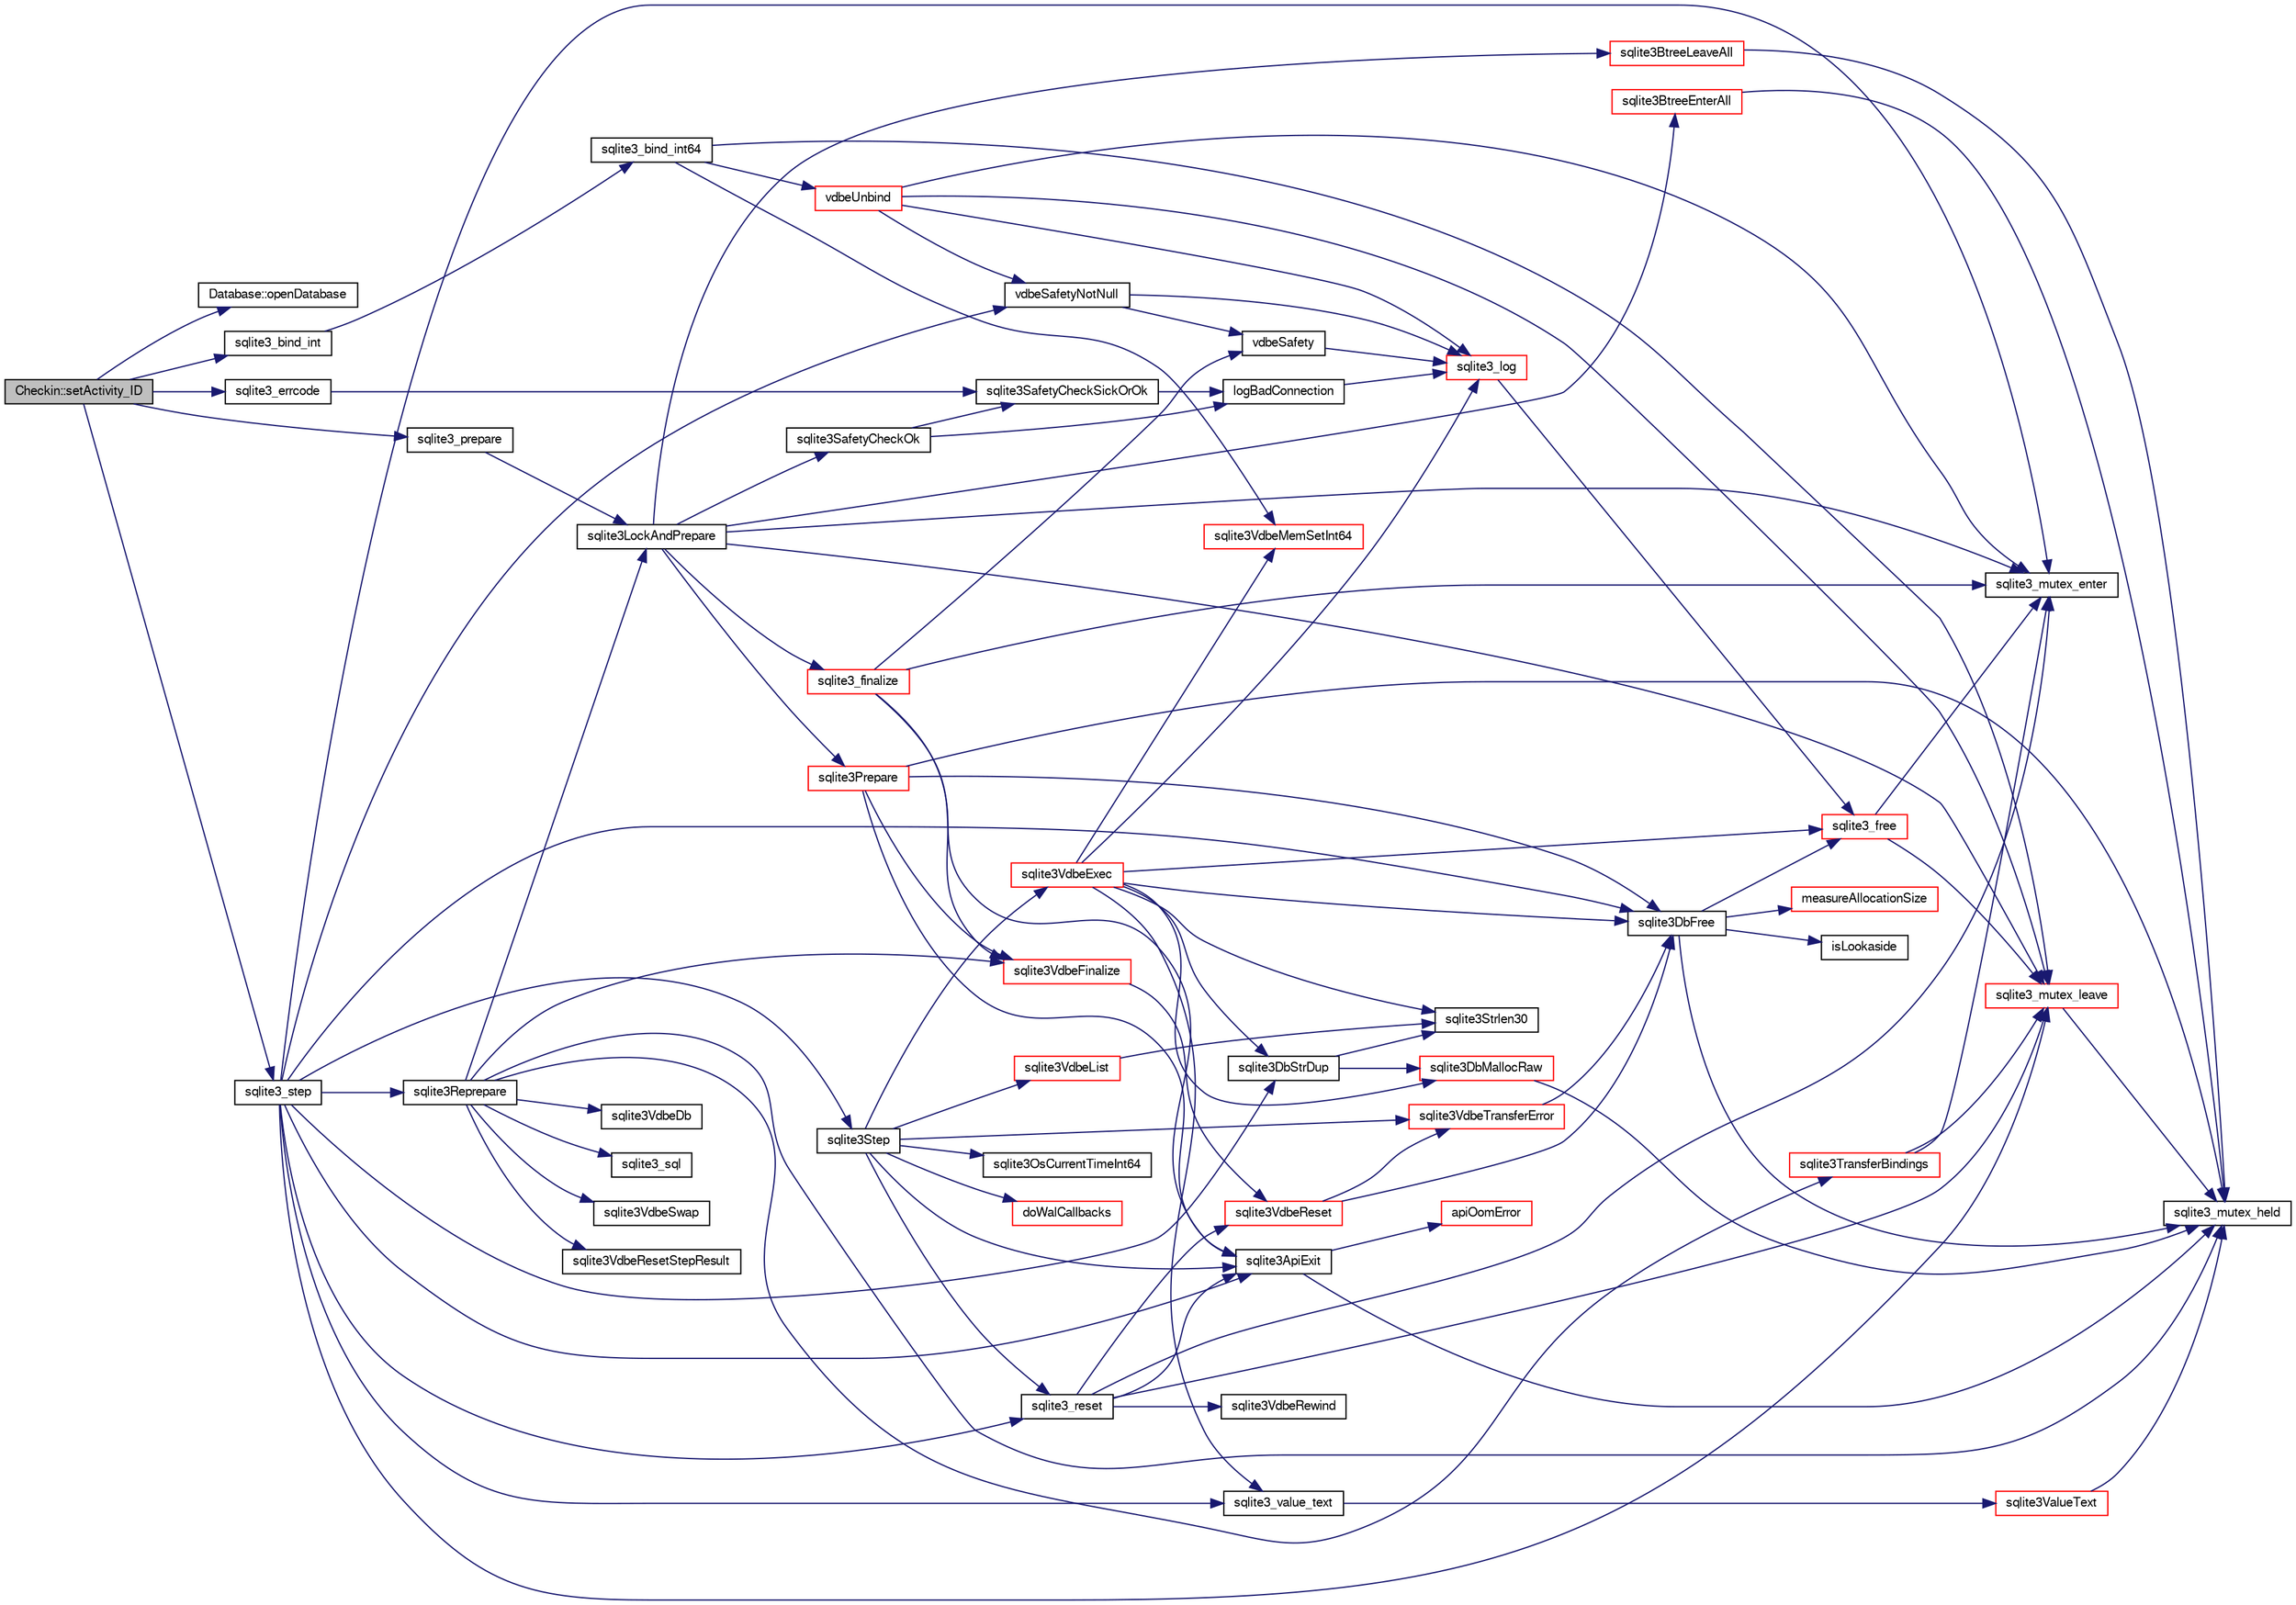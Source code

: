 digraph "Checkin::setActivity_ID"
{
  edge [fontname="FreeSans",fontsize="10",labelfontname="FreeSans",labelfontsize="10"];
  node [fontname="FreeSans",fontsize="10",shape=record];
  rankdir="LR";
  Node1932 [label="Checkin::setActivity_ID",height=0.2,width=0.4,color="black", fillcolor="grey75", style="filled", fontcolor="black"];
  Node1932 -> Node1933 [color="midnightblue",fontsize="10",style="solid",fontname="FreeSans"];
  Node1933 [label="Database::openDatabase",height=0.2,width=0.4,color="black", fillcolor="white", style="filled",URL="$classDatabase.html#aef36ad74d0bf64a091206dba2e27a54e"];
  Node1932 -> Node1934 [color="midnightblue",fontsize="10",style="solid",fontname="FreeSans"];
  Node1934 [label="sqlite3_prepare",height=0.2,width=0.4,color="black", fillcolor="white", style="filled",URL="$sqlite3_8c.html#a8c39e7b9dbeff01f0a399b46d4b29f1c"];
  Node1934 -> Node1935 [color="midnightblue",fontsize="10",style="solid",fontname="FreeSans"];
  Node1935 [label="sqlite3LockAndPrepare",height=0.2,width=0.4,color="black", fillcolor="white", style="filled",URL="$sqlite3_8c.html#a5db1ec5589aa2b02c6d979211a8789bd"];
  Node1935 -> Node1936 [color="midnightblue",fontsize="10",style="solid",fontname="FreeSans"];
  Node1936 [label="sqlite3SafetyCheckOk",height=0.2,width=0.4,color="black", fillcolor="white", style="filled",URL="$sqlite3_8c.html#ab15308423296d719d75dca4c0ef182a7"];
  Node1936 -> Node1937 [color="midnightblue",fontsize="10",style="solid",fontname="FreeSans"];
  Node1937 [label="logBadConnection",height=0.2,width=0.4,color="black", fillcolor="white", style="filled",URL="$sqlite3_8c.html#a8aa249fac852b22bb1227e2bc2921f11"];
  Node1937 -> Node1938 [color="midnightblue",fontsize="10",style="solid",fontname="FreeSans"];
  Node1938 [label="sqlite3_log",height=0.2,width=0.4,color="red", fillcolor="white", style="filled",URL="$sqlite3_8c.html#a298c9699bf9c143662c6b1fec4b2dc3b"];
  Node1938 -> Node1953 [color="midnightblue",fontsize="10",style="solid",fontname="FreeSans"];
  Node1953 [label="sqlite3_free",height=0.2,width=0.4,color="red", fillcolor="white", style="filled",URL="$sqlite3_8c.html#a6552349e36a8a691af5487999ab09519"];
  Node1953 -> Node1954 [color="midnightblue",fontsize="10",style="solid",fontname="FreeSans"];
  Node1954 [label="sqlite3_mutex_enter",height=0.2,width=0.4,color="black", fillcolor="white", style="filled",URL="$sqlite3_8c.html#a1c12cde690bd89f104de5cbad12a6bf5"];
  Node1953 -> Node1956 [color="midnightblue",fontsize="10",style="solid",fontname="FreeSans"];
  Node1956 [label="sqlite3_mutex_leave",height=0.2,width=0.4,color="red", fillcolor="white", style="filled",URL="$sqlite3_8c.html#a5838d235601dbd3c1fa993555c6bcc93"];
  Node1956 -> Node1948 [color="midnightblue",fontsize="10",style="solid",fontname="FreeSans"];
  Node1948 [label="sqlite3_mutex_held",height=0.2,width=0.4,color="black", fillcolor="white", style="filled",URL="$sqlite3_8c.html#acf77da68932b6bc163c5e68547ecc3e7"];
  Node1936 -> Node2220 [color="midnightblue",fontsize="10",style="solid",fontname="FreeSans"];
  Node2220 [label="sqlite3SafetyCheckSickOrOk",height=0.2,width=0.4,color="black", fillcolor="white", style="filled",URL="$sqlite3_8c.html#ac1fff729aec147d9825a4930042a626b"];
  Node2220 -> Node1937 [color="midnightblue",fontsize="10",style="solid",fontname="FreeSans"];
  Node1935 -> Node1954 [color="midnightblue",fontsize="10",style="solid",fontname="FreeSans"];
  Node1935 -> Node2221 [color="midnightblue",fontsize="10",style="solid",fontname="FreeSans"];
  Node2221 [label="sqlite3BtreeEnterAll",height=0.2,width=0.4,color="red", fillcolor="white", style="filled",URL="$sqlite3_8c.html#a7e8c5e623a61d322d3622c3e6202d735"];
  Node2221 -> Node1948 [color="midnightblue",fontsize="10",style="solid",fontname="FreeSans"];
  Node1935 -> Node2227 [color="midnightblue",fontsize="10",style="solid",fontname="FreeSans"];
  Node2227 [label="sqlite3Prepare",height=0.2,width=0.4,color="red", fillcolor="white", style="filled",URL="$sqlite3_8c.html#acb25890858d0bf4b12eb7aae569f0c7b"];
  Node2227 -> Node1948 [color="midnightblue",fontsize="10",style="solid",fontname="FreeSans"];
  Node2227 -> Node2152 [color="midnightblue",fontsize="10",style="solid",fontname="FreeSans"];
  Node2152 [label="sqlite3ApiExit",height=0.2,width=0.4,color="black", fillcolor="white", style="filled",URL="$sqlite3_8c.html#ae5a967ec6172298db98b6090bbd1dd9b"];
  Node2152 -> Node1948 [color="midnightblue",fontsize="10",style="solid",fontname="FreeSans"];
  Node2152 -> Node2153 [color="midnightblue",fontsize="10",style="solid",fontname="FreeSans"];
  Node2153 [label="apiOomError",height=0.2,width=0.4,color="red", fillcolor="white", style="filled",URL="$sqlite3_8c.html#a55c294da0c468873c7f7ea59378b8b9c"];
  Node2227 -> Node1947 [color="midnightblue",fontsize="10",style="solid",fontname="FreeSans"];
  Node1947 [label="sqlite3DbFree",height=0.2,width=0.4,color="black", fillcolor="white", style="filled",URL="$sqlite3_8c.html#ac70ab821a6607b4a1b909582dc37a069"];
  Node1947 -> Node1948 [color="midnightblue",fontsize="10",style="solid",fontname="FreeSans"];
  Node1947 -> Node1949 [color="midnightblue",fontsize="10",style="solid",fontname="FreeSans"];
  Node1949 [label="measureAllocationSize",height=0.2,width=0.4,color="red", fillcolor="white", style="filled",URL="$sqlite3_8c.html#a45731e644a22fdb756e2b6337224217a"];
  Node1947 -> Node1952 [color="midnightblue",fontsize="10",style="solid",fontname="FreeSans"];
  Node1952 [label="isLookaside",height=0.2,width=0.4,color="black", fillcolor="white", style="filled",URL="$sqlite3_8c.html#a770fa05ff9717b75e16f4d968a77b897"];
  Node1947 -> Node1953 [color="midnightblue",fontsize="10",style="solid",fontname="FreeSans"];
  Node2227 -> Node2772 [color="midnightblue",fontsize="10",style="solid",fontname="FreeSans"];
  Node2772 [label="sqlite3VdbeFinalize",height=0.2,width=0.4,color="red", fillcolor="white", style="filled",URL="$sqlite3_8c.html#af81e0c8d03b71610d3a826469f67bbd4"];
  Node2772 -> Node2268 [color="midnightblue",fontsize="10",style="solid",fontname="FreeSans"];
  Node2268 [label="sqlite3VdbeReset",height=0.2,width=0.4,color="red", fillcolor="white", style="filled",URL="$sqlite3_8c.html#a315a913742f7267f90d46d41446353b1"];
  Node2268 -> Node2566 [color="midnightblue",fontsize="10",style="solid",fontname="FreeSans"];
  Node2566 [label="sqlite3VdbeTransferError",height=0.2,width=0.4,color="red", fillcolor="white", style="filled",URL="$sqlite3_8c.html#aaf4a567b51602bb6d7bb150e6c72de69"];
  Node2566 -> Node1947 [color="midnightblue",fontsize="10",style="solid",fontname="FreeSans"];
  Node2268 -> Node1947 [color="midnightblue",fontsize="10",style="solid",fontname="FreeSans"];
  Node1935 -> Node2784 [color="midnightblue",fontsize="10",style="solid",fontname="FreeSans"];
  Node2784 [label="sqlite3_finalize",height=0.2,width=0.4,color="red", fillcolor="white", style="filled",URL="$sqlite3_8c.html#a801195c0f771d40bb4be1e40f3b88945"];
  Node2784 -> Node2265 [color="midnightblue",fontsize="10",style="solid",fontname="FreeSans"];
  Node2265 [label="vdbeSafety",height=0.2,width=0.4,color="black", fillcolor="white", style="filled",URL="$sqlite3_8c.html#ad376f1aa66b2801fa8fb2fb134f370fd"];
  Node2265 -> Node1938 [color="midnightblue",fontsize="10",style="solid",fontname="FreeSans"];
  Node2784 -> Node1954 [color="midnightblue",fontsize="10",style="solid",fontname="FreeSans"];
  Node2784 -> Node2772 [color="midnightblue",fontsize="10",style="solid",fontname="FreeSans"];
  Node2784 -> Node2152 [color="midnightblue",fontsize="10",style="solid",fontname="FreeSans"];
  Node1935 -> Node2488 [color="midnightblue",fontsize="10",style="solid",fontname="FreeSans"];
  Node2488 [label="sqlite3BtreeLeaveAll",height=0.2,width=0.4,color="red", fillcolor="white", style="filled",URL="$sqlite3_8c.html#a282e5f429eee8e0aebc7d18068ebccd2"];
  Node2488 -> Node1948 [color="midnightblue",fontsize="10",style="solid",fontname="FreeSans"];
  Node1935 -> Node1956 [color="midnightblue",fontsize="10",style="solid",fontname="FreeSans"];
  Node1932 -> Node2833 [color="midnightblue",fontsize="10",style="solid",fontname="FreeSans"];
  Node2833 [label="sqlite3_errcode",height=0.2,width=0.4,color="black", fillcolor="white", style="filled",URL="$sqlite3_8c.html#a79bd13f5c8b7a6ccc6fd76fc7fc2104c"];
  Node2833 -> Node2220 [color="midnightblue",fontsize="10",style="solid",fontname="FreeSans"];
  Node1932 -> Node2888 [color="midnightblue",fontsize="10",style="solid",fontname="FreeSans"];
  Node2888 [label="sqlite3_bind_int",height=0.2,width=0.4,color="black", fillcolor="white", style="filled",URL="$sqlite3_8c.html#aa6d5cc21ec0004b2e0bdce3395590aad"];
  Node2888 -> Node2889 [color="midnightblue",fontsize="10",style="solid",fontname="FreeSans"];
  Node2889 [label="sqlite3_bind_int64",height=0.2,width=0.4,color="black", fillcolor="white", style="filled",URL="$sqlite3_8c.html#af77e2729923f2621852202e1c23788c6"];
  Node2889 -> Node2890 [color="midnightblue",fontsize="10",style="solid",fontname="FreeSans"];
  Node2890 [label="vdbeUnbind",height=0.2,width=0.4,color="red", fillcolor="white", style="filled",URL="$sqlite3_8c.html#ae3ca3d8a878660305a0efd0c73c9f064"];
  Node2890 -> Node2264 [color="midnightblue",fontsize="10",style="solid",fontname="FreeSans"];
  Node2264 [label="vdbeSafetyNotNull",height=0.2,width=0.4,color="black", fillcolor="white", style="filled",URL="$sqlite3_8c.html#a018448275e86f09d8af8033cec4cafdf"];
  Node2264 -> Node1938 [color="midnightblue",fontsize="10",style="solid",fontname="FreeSans"];
  Node2264 -> Node2265 [color="midnightblue",fontsize="10",style="solid",fontname="FreeSans"];
  Node2890 -> Node1954 [color="midnightblue",fontsize="10",style="solid",fontname="FreeSans"];
  Node2890 -> Node1956 [color="midnightblue",fontsize="10",style="solid",fontname="FreeSans"];
  Node2890 -> Node1938 [color="midnightblue",fontsize="10",style="solid",fontname="FreeSans"];
  Node2889 -> Node2079 [color="midnightblue",fontsize="10",style="solid",fontname="FreeSans"];
  Node2079 [label="sqlite3VdbeMemSetInt64",height=0.2,width=0.4,color="red", fillcolor="white", style="filled",URL="$sqlite3_8c.html#a57c5843cac8f6180ee994267a23f86a3"];
  Node2889 -> Node1956 [color="midnightblue",fontsize="10",style="solid",fontname="FreeSans"];
  Node1932 -> Node2263 [color="midnightblue",fontsize="10",style="solid",fontname="FreeSans"];
  Node2263 [label="sqlite3_step",height=0.2,width=0.4,color="black", fillcolor="white", style="filled",URL="$sqlite3_8c.html#ac1e491ce36b7471eb28387f7d3c74334"];
  Node2263 -> Node2264 [color="midnightblue",fontsize="10",style="solid",fontname="FreeSans"];
  Node2263 -> Node1954 [color="midnightblue",fontsize="10",style="solid",fontname="FreeSans"];
  Node2263 -> Node2266 [color="midnightblue",fontsize="10",style="solid",fontname="FreeSans"];
  Node2266 [label="sqlite3Step",height=0.2,width=0.4,color="black", fillcolor="white", style="filled",URL="$sqlite3_8c.html#a3f2872e873e2758a4beedad1d5113554"];
  Node2266 -> Node2267 [color="midnightblue",fontsize="10",style="solid",fontname="FreeSans"];
  Node2267 [label="sqlite3_reset",height=0.2,width=0.4,color="black", fillcolor="white", style="filled",URL="$sqlite3_8c.html#a758efebc2e95694959ab0e74b397984c"];
  Node2267 -> Node1954 [color="midnightblue",fontsize="10",style="solid",fontname="FreeSans"];
  Node2267 -> Node2268 [color="midnightblue",fontsize="10",style="solid",fontname="FreeSans"];
  Node2267 -> Node2571 [color="midnightblue",fontsize="10",style="solid",fontname="FreeSans"];
  Node2571 [label="sqlite3VdbeRewind",height=0.2,width=0.4,color="black", fillcolor="white", style="filled",URL="$sqlite3_8c.html#ac2109d6ef272c796bd8881a430bc1052"];
  Node2267 -> Node2152 [color="midnightblue",fontsize="10",style="solid",fontname="FreeSans"];
  Node2267 -> Node1956 [color="midnightblue",fontsize="10",style="solid",fontname="FreeSans"];
  Node2266 -> Node2176 [color="midnightblue",fontsize="10",style="solid",fontname="FreeSans"];
  Node2176 [label="sqlite3OsCurrentTimeInt64",height=0.2,width=0.4,color="black", fillcolor="white", style="filled",URL="$sqlite3_8c.html#a8fba11754c83b89782ef18af266f5ec2"];
  Node2266 -> Node2572 [color="midnightblue",fontsize="10",style="solid",fontname="FreeSans"];
  Node2572 [label="sqlite3VdbeList",height=0.2,width=0.4,color="red", fillcolor="white", style="filled",URL="$sqlite3_8c.html#a61f5dfb765135a9982025bab8944f7fd"];
  Node2572 -> Node2023 [color="midnightblue",fontsize="10",style="solid",fontname="FreeSans"];
  Node2023 [label="sqlite3Strlen30",height=0.2,width=0.4,color="black", fillcolor="white", style="filled",URL="$sqlite3_8c.html#a3dcd80ba41f1a308193dee74857b62a7"];
  Node2266 -> Node2574 [color="midnightblue",fontsize="10",style="solid",fontname="FreeSans"];
  Node2574 [label="sqlite3VdbeExec",height=0.2,width=0.4,color="red", fillcolor="white", style="filled",URL="$sqlite3_8c.html#a8ce40a614bdc56719c4d642b1e4dfb21"];
  Node2574 -> Node1938 [color="midnightblue",fontsize="10",style="solid",fontname="FreeSans"];
  Node2574 -> Node2023 [color="midnightblue",fontsize="10",style="solid",fontname="FreeSans"];
  Node2574 -> Node1947 [color="midnightblue",fontsize="10",style="solid",fontname="FreeSans"];
  Node2574 -> Node2079 [color="midnightblue",fontsize="10",style="solid",fontname="FreeSans"];
  Node2574 -> Node2029 [color="midnightblue",fontsize="10",style="solid",fontname="FreeSans"];
  Node2029 [label="sqlite3_value_text",height=0.2,width=0.4,color="black", fillcolor="white", style="filled",URL="$sqlite3_8c.html#aef2ace3239e6dd59c74110faa70f8171"];
  Node2029 -> Node2030 [color="midnightblue",fontsize="10",style="solid",fontname="FreeSans"];
  Node2030 [label="sqlite3ValueText",height=0.2,width=0.4,color="red", fillcolor="white", style="filled",URL="$sqlite3_8c.html#ad567a94e52d1adf81f4857fdba00a59b"];
  Node2030 -> Node1948 [color="midnightblue",fontsize="10",style="solid",fontname="FreeSans"];
  Node2574 -> Node1959 [color="midnightblue",fontsize="10",style="solid",fontname="FreeSans"];
  Node1959 [label="sqlite3DbMallocRaw",height=0.2,width=0.4,color="red", fillcolor="white", style="filled",URL="$sqlite3_8c.html#abbe8be0cf7175e11ddc3e2218fad924e"];
  Node1959 -> Node1948 [color="midnightblue",fontsize="10",style="solid",fontname="FreeSans"];
  Node2574 -> Node2499 [color="midnightblue",fontsize="10",style="solid",fontname="FreeSans"];
  Node2499 [label="sqlite3DbStrDup",height=0.2,width=0.4,color="black", fillcolor="white", style="filled",URL="$sqlite3_8c.html#a0ec4772ee6de7316ecd1e6cabb1beeef"];
  Node2499 -> Node2023 [color="midnightblue",fontsize="10",style="solid",fontname="FreeSans"];
  Node2499 -> Node1959 [color="midnightblue",fontsize="10",style="solid",fontname="FreeSans"];
  Node2574 -> Node1953 [color="midnightblue",fontsize="10",style="solid",fontname="FreeSans"];
  Node2266 -> Node2866 [color="midnightblue",fontsize="10",style="solid",fontname="FreeSans"];
  Node2866 [label="doWalCallbacks",height=0.2,width=0.4,color="red", fillcolor="white", style="filled",URL="$sqlite3_8c.html#a001bcb6c83dac39b83d3a95e1f6194d1"];
  Node2266 -> Node2152 [color="midnightblue",fontsize="10",style="solid",fontname="FreeSans"];
  Node2266 -> Node2566 [color="midnightblue",fontsize="10",style="solid",fontname="FreeSans"];
  Node2263 -> Node2869 [color="midnightblue",fontsize="10",style="solid",fontname="FreeSans"];
  Node2869 [label="sqlite3Reprepare",height=0.2,width=0.4,color="black", fillcolor="white", style="filled",URL="$sqlite3_8c.html#a7e2f7299cc947d07e782f6ac561fa937"];
  Node2869 -> Node1948 [color="midnightblue",fontsize="10",style="solid",fontname="FreeSans"];
  Node2869 -> Node2870 [color="midnightblue",fontsize="10",style="solid",fontname="FreeSans"];
  Node2870 [label="sqlite3VdbeDb",height=0.2,width=0.4,color="black", fillcolor="white", style="filled",URL="$sqlite3_8c.html#a6cb1b36e2823fc3eff25dc162f71f28b"];
  Node2869 -> Node2871 [color="midnightblue",fontsize="10",style="solid",fontname="FreeSans"];
  Node2871 [label="sqlite3_sql",height=0.2,width=0.4,color="black", fillcolor="white", style="filled",URL="$sqlite3_8c.html#a5a8d6a88cd06c29ea28bfbdf85f2d4dc"];
  Node2869 -> Node1935 [color="midnightblue",fontsize="10",style="solid",fontname="FreeSans"];
  Node2869 -> Node2872 [color="midnightblue",fontsize="10",style="solid",fontname="FreeSans"];
  Node2872 [label="sqlite3VdbeSwap",height=0.2,width=0.4,color="black", fillcolor="white", style="filled",URL="$sqlite3_8c.html#ae65b43cc845b600cd9c8bdead9843b28"];
  Node2869 -> Node2873 [color="midnightblue",fontsize="10",style="solid",fontname="FreeSans"];
  Node2873 [label="sqlite3TransferBindings",height=0.2,width=0.4,color="red", fillcolor="white", style="filled",URL="$sqlite3_8c.html#a9158a497436de1e5aa7067e4daf18d8e"];
  Node2873 -> Node1954 [color="midnightblue",fontsize="10",style="solid",fontname="FreeSans"];
  Node2873 -> Node1956 [color="midnightblue",fontsize="10",style="solid",fontname="FreeSans"];
  Node2869 -> Node2874 [color="midnightblue",fontsize="10",style="solid",fontname="FreeSans"];
  Node2874 [label="sqlite3VdbeResetStepResult",height=0.2,width=0.4,color="black", fillcolor="white", style="filled",URL="$sqlite3_8c.html#ad24b39129d843f753039e272999669a6"];
  Node2869 -> Node2772 [color="midnightblue",fontsize="10",style="solid",fontname="FreeSans"];
  Node2263 -> Node2267 [color="midnightblue",fontsize="10",style="solid",fontname="FreeSans"];
  Node2263 -> Node2029 [color="midnightblue",fontsize="10",style="solid",fontname="FreeSans"];
  Node2263 -> Node1947 [color="midnightblue",fontsize="10",style="solid",fontname="FreeSans"];
  Node2263 -> Node2499 [color="midnightblue",fontsize="10",style="solid",fontname="FreeSans"];
  Node2263 -> Node2152 [color="midnightblue",fontsize="10",style="solid",fontname="FreeSans"];
  Node2263 -> Node1956 [color="midnightblue",fontsize="10",style="solid",fontname="FreeSans"];
}
